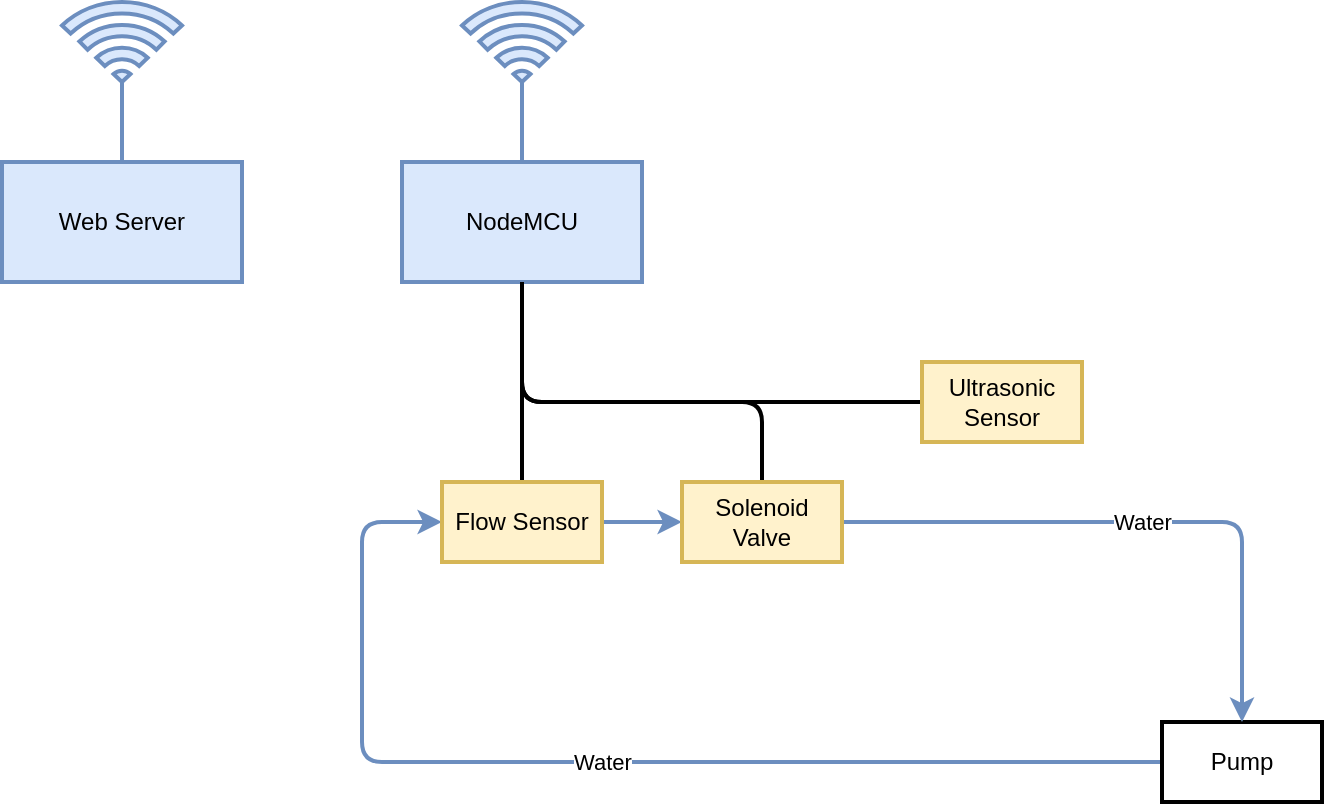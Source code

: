 <mxfile version="20.8.16" type="device"><diagram name="Page-1" id="Iy1P8bx9HE3xyQCsOat4"><mxGraphModel dx="1098" dy="996" grid="1" gridSize="10" guides="1" tooltips="1" connect="1" arrows="1" fold="1" page="1" pageScale="1" pageWidth="1100" pageHeight="850" math="0" shadow="0"><root><mxCell id="0"/><mxCell id="1" parent="0"/><mxCell id="R6oBfE1xN-ln6w5IVRjk-8" value="Water" style="edgeStyle=orthogonalEdgeStyle;rounded=1;orthogonalLoop=1;jettySize=auto;html=1;entryX=0;entryY=0.5;entryDx=0;entryDy=0;strokeWidth=2;fillColor=#dae8fc;strokeColor=#6c8ebf;" edge="1" parent="1" source="R6oBfE1xN-ln6w5IVRjk-1" target="R6oBfE1xN-ln6w5IVRjk-2"><mxGeometry relative="1" as="geometry"><Array as="points"><mxPoint x="420" y="480"/><mxPoint x="420" y="360"/></Array></mxGeometry></mxCell><mxCell id="R6oBfE1xN-ln6w5IVRjk-1" value="Pump" style="rounded=0;whiteSpace=wrap;html=1;strokeWidth=2;" vertex="1" parent="1"><mxGeometry x="820" y="460" width="80" height="40" as="geometry"/></mxCell><mxCell id="R6oBfE1xN-ln6w5IVRjk-5" style="edgeStyle=orthogonalEdgeStyle;rounded=1;orthogonalLoop=1;jettySize=auto;html=1;entryX=0;entryY=0.5;entryDx=0;entryDy=0;strokeWidth=2;fillColor=#dae8fc;strokeColor=#6c8ebf;" edge="1" parent="1" source="R6oBfE1xN-ln6w5IVRjk-2" target="R6oBfE1xN-ln6w5IVRjk-3"><mxGeometry relative="1" as="geometry"/></mxCell><mxCell id="R6oBfE1xN-ln6w5IVRjk-10" style="edgeStyle=orthogonalEdgeStyle;rounded=1;orthogonalLoop=1;jettySize=auto;html=1;entryX=0.5;entryY=1;entryDx=0;entryDy=0;strokeWidth=2;endArrow=none;endFill=0;" edge="1" parent="1" source="R6oBfE1xN-ln6w5IVRjk-2" target="R6oBfE1xN-ln6w5IVRjk-9"><mxGeometry relative="1" as="geometry"/></mxCell><mxCell id="R6oBfE1xN-ln6w5IVRjk-2" value="Flow Sensor" style="rounded=0;whiteSpace=wrap;html=1;fillColor=#fff2cc;strokeColor=#d6b656;strokeWidth=2;" vertex="1" parent="1"><mxGeometry x="460" y="340" width="80" height="40" as="geometry"/></mxCell><mxCell id="R6oBfE1xN-ln6w5IVRjk-7" value="Water" style="edgeStyle=orthogonalEdgeStyle;rounded=1;orthogonalLoop=1;jettySize=auto;html=1;entryX=0.5;entryY=0;entryDx=0;entryDy=0;strokeWidth=2;fillColor=#dae8fc;strokeColor=#6c8ebf;" edge="1" parent="1" source="R6oBfE1xN-ln6w5IVRjk-3" target="R6oBfE1xN-ln6w5IVRjk-1"><mxGeometry relative="1" as="geometry"/></mxCell><mxCell id="R6oBfE1xN-ln6w5IVRjk-11" style="edgeStyle=orthogonalEdgeStyle;rounded=1;orthogonalLoop=1;jettySize=auto;html=1;entryX=0.5;entryY=1;entryDx=0;entryDy=0;strokeWidth=2;endArrow=none;endFill=0;" edge="1" parent="1" source="R6oBfE1xN-ln6w5IVRjk-3" target="R6oBfE1xN-ln6w5IVRjk-9"><mxGeometry relative="1" as="geometry"><Array as="points"><mxPoint x="620" y="300"/><mxPoint x="500" y="300"/></Array></mxGeometry></mxCell><mxCell id="R6oBfE1xN-ln6w5IVRjk-3" value="Solenoid Valve" style="rounded=0;whiteSpace=wrap;html=1;fillColor=#fff2cc;strokeColor=#d6b656;strokeWidth=2;" vertex="1" parent="1"><mxGeometry x="580" y="340" width="80" height="40" as="geometry"/></mxCell><mxCell id="R6oBfE1xN-ln6w5IVRjk-9" value="NodeMCU" style="rounded=0;whiteSpace=wrap;html=1;strokeWidth=2;fillColor=#dae8fc;strokeColor=#6c8ebf;" vertex="1" parent="1"><mxGeometry x="440" y="180" width="120" height="60" as="geometry"/></mxCell><mxCell id="R6oBfE1xN-ln6w5IVRjk-13" style="edgeStyle=orthogonalEdgeStyle;rounded=1;orthogonalLoop=1;jettySize=auto;html=1;entryX=0.5;entryY=1;entryDx=0;entryDy=0;strokeWidth=2;endArrow=none;endFill=0;" edge="1" parent="1" source="R6oBfE1xN-ln6w5IVRjk-12" target="R6oBfE1xN-ln6w5IVRjk-9"><mxGeometry relative="1" as="geometry"/></mxCell><mxCell id="R6oBfE1xN-ln6w5IVRjk-12" value="Ultrasonic Sensor" style="rounded=0;whiteSpace=wrap;html=1;fillColor=#fff2cc;strokeColor=#d6b656;strokeWidth=2;" vertex="1" parent="1"><mxGeometry x="700" y="280" width="80" height="40" as="geometry"/></mxCell><mxCell id="R6oBfE1xN-ln6w5IVRjk-16" value="" style="edgeStyle=orthogonalEdgeStyle;rounded=1;orthogonalLoop=1;jettySize=auto;html=1;strokeWidth=2;endArrow=none;endFill=0;fillColor=#dae8fc;strokeColor=#6c8ebf;" edge="1" parent="1" source="R6oBfE1xN-ln6w5IVRjk-14" target="R6oBfE1xN-ln6w5IVRjk-9"><mxGeometry relative="1" as="geometry"/></mxCell><mxCell id="R6oBfE1xN-ln6w5IVRjk-14" value="" style="html=1;verticalLabelPosition=bottom;align=center;labelBackgroundColor=#ffffff;verticalAlign=top;strokeWidth=2;strokeColor=#6c8ebf;shadow=0;dashed=0;shape=mxgraph.ios7.icons.wifi;pointerEvents=1;fillColor=#dae8fc;" vertex="1" parent="1"><mxGeometry x="470" y="100" width="60" height="40" as="geometry"/></mxCell><mxCell id="R6oBfE1xN-ln6w5IVRjk-17" value="Web Server" style="rounded=0;whiteSpace=wrap;html=1;strokeWidth=2;fillColor=#dae8fc;strokeColor=#6c8ebf;" vertex="1" parent="1"><mxGeometry x="240" y="180" width="120" height="60" as="geometry"/></mxCell><mxCell id="R6oBfE1xN-ln6w5IVRjk-21" value="" style="edgeStyle=orthogonalEdgeStyle;rounded=1;orthogonalLoop=1;jettySize=auto;html=1;strokeWidth=2;endArrow=none;endFill=0;fillColor=#dae8fc;strokeColor=#6c8ebf;" edge="1" parent="1" source="R6oBfE1xN-ln6w5IVRjk-19" target="R6oBfE1xN-ln6w5IVRjk-17"><mxGeometry relative="1" as="geometry"/></mxCell><mxCell id="R6oBfE1xN-ln6w5IVRjk-19" value="" style="html=1;verticalLabelPosition=bottom;align=center;labelBackgroundColor=#ffffff;verticalAlign=top;strokeWidth=2;strokeColor=#6c8ebf;shadow=0;dashed=0;shape=mxgraph.ios7.icons.wifi;pointerEvents=1;fillColor=#dae8fc;" vertex="1" parent="1"><mxGeometry x="270" y="100" width="60" height="40" as="geometry"/></mxCell></root></mxGraphModel></diagram></mxfile>